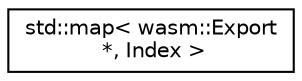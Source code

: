 digraph "Graphical Class Hierarchy"
{
  edge [fontname="Helvetica",fontsize="10",labelfontname="Helvetica",labelfontsize="10"];
  node [fontname="Helvetica",fontsize="10",shape=record];
  rankdir="LR";
  Node0 [label="std::map\< wasm::Export\l *, Index \>",height=0.2,width=0.4,color="black", fillcolor="white", style="filled",URL="$classstd_1_1map.html"];
}
